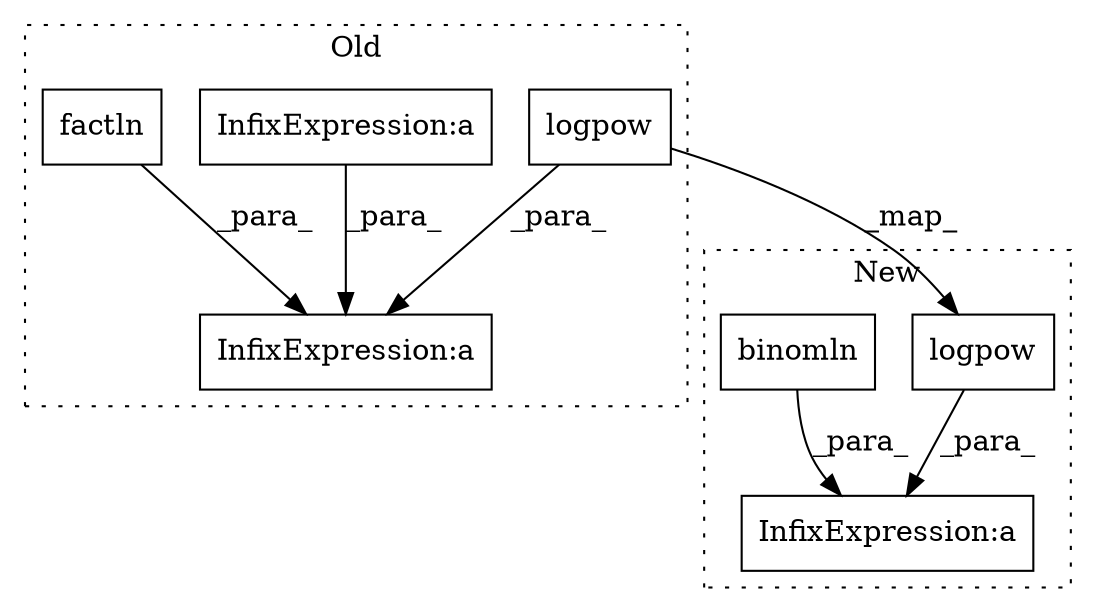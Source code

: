 digraph G {
subgraph cluster0 {
1 [label="logpow" a="32" s="998,1012" l="7,1" shape="box"];
4 [label="InfixExpression:a" a="27" s="1070" l="3" shape="box"];
5 [label="InfixExpression:a" a="27" s="1081" l="3" shape="box"];
7 [label="factln" a="32" s="1056,1068" l="7,1" shape="box"];
label = "Old";
style="dotted";
}
subgraph cluster1 {
2 [label="logpow" a="32" s="1175,1189" l="7,1" shape="box"];
3 [label="InfixExpression:a" a="27" s="1172" l="3" shape="box"];
6 [label="binomln" a="32" s="1156,1171" l="8,1" shape="box"];
label = "New";
style="dotted";
}
1 -> 4 [label="_para_"];
1 -> 2 [label="_map_"];
2 -> 3 [label="_para_"];
5 -> 4 [label="_para_"];
6 -> 3 [label="_para_"];
7 -> 4 [label="_para_"];
}